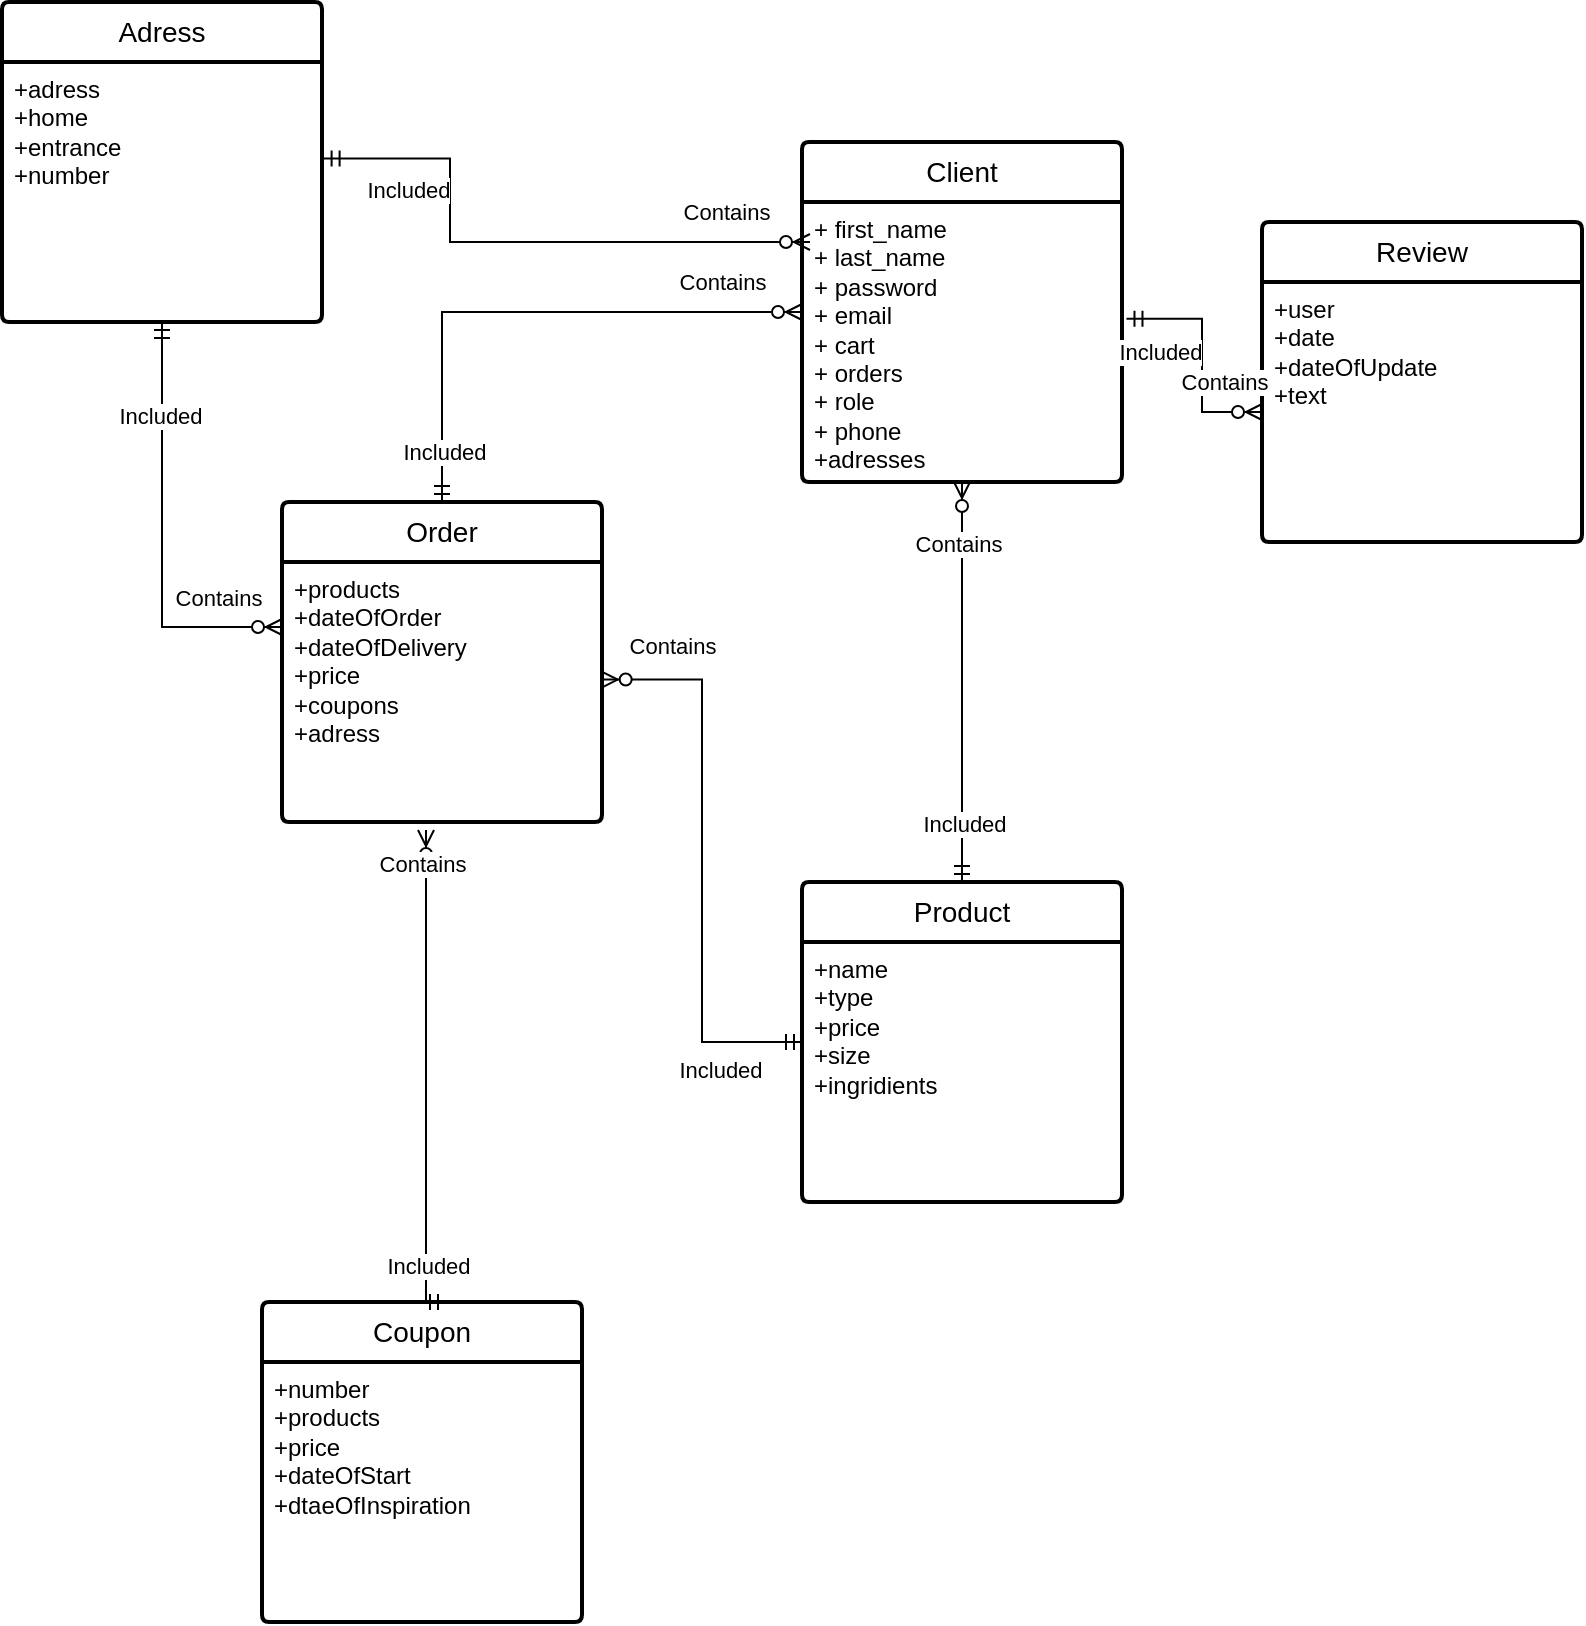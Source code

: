 <mxfile version="21.8.2" type="device">
  <diagram name="Страница — 1" id="j8NeaPQq4FaoW0YNu0MQ">
    <mxGraphModel dx="1345" dy="733" grid="1" gridSize="10" guides="1" tooltips="1" connect="1" arrows="1" fold="1" page="1" pageScale="1" pageWidth="827" pageHeight="1169" math="0" shadow="0">
      <root>
        <mxCell id="0" />
        <mxCell id="1" parent="0" />
        <mxCell id="s82BNTiHbq3g5wNBVeE_-1" value="Client" style="swimlane;childLayout=stackLayout;horizontal=1;startSize=30;horizontalStack=0;rounded=1;fontSize=14;fontStyle=0;strokeWidth=2;resizeParent=0;resizeLast=1;shadow=0;dashed=0;align=center;arcSize=4;whiteSpace=wrap;html=1;" parent="1" vertex="1">
          <mxGeometry x="500" y="80" width="160" height="170" as="geometry" />
        </mxCell>
        <mxCell id="s82BNTiHbq3g5wNBVeE_-2" value="+ first_name&lt;br&gt;+ last_name&lt;br&gt;+ password&lt;br&gt;+ email&lt;br&gt;+ cart&lt;br&gt;+ orders&lt;br&gt;+ role&lt;br&gt;+ phone&lt;br&gt;+adresses" style="align=left;strokeColor=none;fillColor=none;spacingLeft=4;fontSize=12;verticalAlign=top;resizable=0;rotatable=0;part=1;html=1;" parent="s82BNTiHbq3g5wNBVeE_-1" vertex="1">
          <mxGeometry y="30" width="160" height="140" as="geometry" />
        </mxCell>
        <mxCell id="GTcmixg37_vYdclQBQrY-1" value="" style="fontSize=12;html=1;endArrow=ERzeroToMany;startArrow=ERmandOne;rounded=0;edgeStyle=elbowEdgeStyle;entryX=0;entryY=0.5;entryDx=0;entryDy=0;exitX=0.5;exitY=0;exitDx=0;exitDy=0;" edge="1" parent="1" source="GTcmixg37_vYdclQBQrY-4" target="s82BNTiHbq3g5wNBVeE_-1">
          <mxGeometry width="100" height="100" relative="1" as="geometry">
            <mxPoint x="320" y="310" as="sourcePoint" />
            <mxPoint x="360" y="475" as="targetPoint" />
            <Array as="points">
              <mxPoint x="320" y="395" />
            </Array>
          </mxGeometry>
        </mxCell>
        <mxCell id="GTcmixg37_vYdclQBQrY-2" value="Contains" style="edgeLabel;html=1;align=center;verticalAlign=middle;resizable=0;points=[];" vertex="1" connectable="0" parent="GTcmixg37_vYdclQBQrY-1">
          <mxGeometry x="0.726" y="-1" relative="1" as="geometry">
            <mxPoint x="-3" y="-16" as="offset" />
          </mxGeometry>
        </mxCell>
        <mxCell id="GTcmixg37_vYdclQBQrY-3" value="Included" style="edgeLabel;html=1;align=center;verticalAlign=middle;resizable=0;points=[];" vertex="1" connectable="0" parent="GTcmixg37_vYdclQBQrY-1">
          <mxGeometry x="-0.704" y="-1" relative="1" as="geometry">
            <mxPoint y="15" as="offset" />
          </mxGeometry>
        </mxCell>
        <mxCell id="GTcmixg37_vYdclQBQrY-4" value="Order" style="swimlane;childLayout=stackLayout;horizontal=1;startSize=30;horizontalStack=0;rounded=1;fontSize=14;fontStyle=0;strokeWidth=2;resizeParent=0;resizeLast=1;shadow=0;dashed=0;align=center;arcSize=4;whiteSpace=wrap;html=1;" vertex="1" parent="1">
          <mxGeometry x="240" y="260" width="160" height="160" as="geometry" />
        </mxCell>
        <mxCell id="GTcmixg37_vYdclQBQrY-5" value="+products&lt;br&gt;+dateOfOrder&lt;br&gt;+dateOfDelivery&lt;br&gt;+price&lt;br&gt;+coupons&lt;br&gt;+adress" style="align=left;strokeColor=none;fillColor=none;spacingLeft=4;fontSize=12;verticalAlign=top;resizable=0;rotatable=0;part=1;html=1;" vertex="1" parent="GTcmixg37_vYdclQBQrY-4">
          <mxGeometry y="30" width="160" height="130" as="geometry" />
        </mxCell>
        <mxCell id="GTcmixg37_vYdclQBQrY-8" value="Product" style="swimlane;childLayout=stackLayout;horizontal=1;startSize=30;horizontalStack=0;rounded=1;fontSize=14;fontStyle=0;strokeWidth=2;resizeParent=0;resizeLast=1;shadow=0;dashed=0;align=center;arcSize=4;whiteSpace=wrap;html=1;" vertex="1" parent="1">
          <mxGeometry x="500" y="450" width="160" height="160" as="geometry" />
        </mxCell>
        <mxCell id="GTcmixg37_vYdclQBQrY-9" value="+name&lt;br&gt;+type&lt;br&gt;+price&lt;br&gt;+size&lt;br&gt;+ingridients" style="align=left;strokeColor=none;fillColor=none;spacingLeft=4;fontSize=12;verticalAlign=top;resizable=0;rotatable=0;part=1;html=1;" vertex="1" parent="GTcmixg37_vYdclQBQrY-8">
          <mxGeometry y="30" width="160" height="130" as="geometry" />
        </mxCell>
        <mxCell id="GTcmixg37_vYdclQBQrY-10" value="" style="fontSize=12;html=1;endArrow=ERzeroToMany;startArrow=ERmandOne;rounded=0;edgeStyle=elbowEdgeStyle;entryX=0.5;entryY=1;entryDx=0;entryDy=0;exitX=0.5;exitY=0;exitDx=0;exitDy=0;" edge="1" parent="1" source="GTcmixg37_vYdclQBQrY-8" target="s82BNTiHbq3g5wNBVeE_-2">
          <mxGeometry width="100" height="100" relative="1" as="geometry">
            <mxPoint x="514" y="450" as="sourcePoint" />
            <mxPoint x="694" y="410" as="targetPoint" />
            <Array as="points">
              <mxPoint x="580" y="380" />
            </Array>
          </mxGeometry>
        </mxCell>
        <mxCell id="GTcmixg37_vYdclQBQrY-11" value="Contains" style="edgeLabel;html=1;align=center;verticalAlign=middle;resizable=0;points=[];" vertex="1" connectable="0" parent="GTcmixg37_vYdclQBQrY-10">
          <mxGeometry x="0.726" y="-1" relative="1" as="geometry">
            <mxPoint x="-3" y="3" as="offset" />
          </mxGeometry>
        </mxCell>
        <mxCell id="GTcmixg37_vYdclQBQrY-12" value="Included" style="edgeLabel;html=1;align=center;verticalAlign=middle;resizable=0;points=[];" vertex="1" connectable="0" parent="GTcmixg37_vYdclQBQrY-10">
          <mxGeometry x="-0.704" y="-1" relative="1" as="geometry">
            <mxPoint as="offset" />
          </mxGeometry>
        </mxCell>
        <mxCell id="GTcmixg37_vYdclQBQrY-14" value="" style="fontSize=12;html=1;endArrow=ERzeroToMany;startArrow=ERmandOne;rounded=0;edgeStyle=elbowEdgeStyle;entryX=0.999;entryY=0.452;entryDx=0;entryDy=0;exitX=0;exitY=0.5;exitDx=0;exitDy=0;entryPerimeter=0;" edge="1" parent="1" source="GTcmixg37_vYdclQBQrY-8" target="GTcmixg37_vYdclQBQrY-5">
          <mxGeometry width="100" height="100" relative="1" as="geometry">
            <mxPoint x="290" y="545" as="sourcePoint" />
            <mxPoint x="410" y="350" as="targetPoint" />
            <Array as="points">
              <mxPoint x="450" y="350" />
            </Array>
          </mxGeometry>
        </mxCell>
        <mxCell id="GTcmixg37_vYdclQBQrY-15" value="Contains" style="edgeLabel;html=1;align=center;verticalAlign=middle;resizable=0;points=[];" vertex="1" connectable="0" parent="GTcmixg37_vYdclQBQrY-14">
          <mxGeometry x="0.726" y="-1" relative="1" as="geometry">
            <mxPoint x="-3" y="-16" as="offset" />
          </mxGeometry>
        </mxCell>
        <mxCell id="GTcmixg37_vYdclQBQrY-16" value="Included" style="edgeLabel;html=1;align=center;verticalAlign=middle;resizable=0;points=[];" vertex="1" connectable="0" parent="GTcmixg37_vYdclQBQrY-14">
          <mxGeometry x="-0.704" y="-1" relative="1" as="geometry">
            <mxPoint y="15" as="offset" />
          </mxGeometry>
        </mxCell>
        <mxCell id="GTcmixg37_vYdclQBQrY-20" value="Coupon" style="swimlane;childLayout=stackLayout;horizontal=1;startSize=30;horizontalStack=0;rounded=1;fontSize=14;fontStyle=0;strokeWidth=2;resizeParent=0;resizeLast=1;shadow=0;dashed=0;align=center;arcSize=4;whiteSpace=wrap;html=1;" vertex="1" parent="1">
          <mxGeometry x="230" y="660" width="160" height="160" as="geometry" />
        </mxCell>
        <mxCell id="GTcmixg37_vYdclQBQrY-21" value="+number&lt;br&gt;+products&lt;br&gt;+price&lt;br&gt;+dateOfStart&lt;br&gt;+dtaeOfInspiration" style="align=left;strokeColor=none;fillColor=none;spacingLeft=4;fontSize=12;verticalAlign=top;resizable=0;rotatable=0;part=1;html=1;" vertex="1" parent="GTcmixg37_vYdclQBQrY-20">
          <mxGeometry y="30" width="160" height="130" as="geometry" />
        </mxCell>
        <mxCell id="GTcmixg37_vYdclQBQrY-22" value="" style="fontSize=12;html=1;endArrow=ERzeroToMany;startArrow=ERmandOne;rounded=0;edgeStyle=elbowEdgeStyle;entryX=0.449;entryY=1.031;entryDx=0;entryDy=0;exitX=0.5;exitY=0;exitDx=0;exitDy=0;entryPerimeter=0;" edge="1" parent="1" source="GTcmixg37_vYdclQBQrY-20" target="GTcmixg37_vYdclQBQrY-5">
          <mxGeometry width="100" height="100" relative="1" as="geometry">
            <mxPoint x="430" y="716" as="sourcePoint" />
            <mxPoint x="330" y="535" as="targetPoint" />
            <Array as="points">
              <mxPoint x="312" y="500" />
              <mxPoint x="380" y="536" />
            </Array>
          </mxGeometry>
        </mxCell>
        <mxCell id="GTcmixg37_vYdclQBQrY-23" value="Contains" style="edgeLabel;html=1;align=center;verticalAlign=middle;resizable=0;points=[];" vertex="1" connectable="0" parent="GTcmixg37_vYdclQBQrY-22">
          <mxGeometry x="0.726" y="-1" relative="1" as="geometry">
            <mxPoint x="-3" y="-16" as="offset" />
          </mxGeometry>
        </mxCell>
        <mxCell id="GTcmixg37_vYdclQBQrY-24" value="Included" style="edgeLabel;html=1;align=center;verticalAlign=middle;resizable=0;points=[];" vertex="1" connectable="0" parent="GTcmixg37_vYdclQBQrY-22">
          <mxGeometry x="-0.704" y="-1" relative="1" as="geometry">
            <mxPoint y="15" as="offset" />
          </mxGeometry>
        </mxCell>
        <mxCell id="GTcmixg37_vYdclQBQrY-25" value="Review" style="swimlane;childLayout=stackLayout;horizontal=1;startSize=30;horizontalStack=0;rounded=1;fontSize=14;fontStyle=0;strokeWidth=2;resizeParent=0;resizeLast=1;shadow=0;dashed=0;align=center;arcSize=4;whiteSpace=wrap;html=1;" vertex="1" parent="1">
          <mxGeometry x="730" y="120" width="160" height="160" as="geometry" />
        </mxCell>
        <mxCell id="GTcmixg37_vYdclQBQrY-26" value="+user&lt;br&gt;+date&lt;br&gt;+dateOfUpdate&lt;br&gt;+text" style="align=left;strokeColor=none;fillColor=none;spacingLeft=4;fontSize=12;verticalAlign=top;resizable=0;rotatable=0;part=1;html=1;" vertex="1" parent="GTcmixg37_vYdclQBQrY-25">
          <mxGeometry y="30" width="160" height="130" as="geometry" />
        </mxCell>
        <mxCell id="GTcmixg37_vYdclQBQrY-27" value="Adress" style="swimlane;childLayout=stackLayout;horizontal=1;startSize=30;horizontalStack=0;rounded=1;fontSize=14;fontStyle=0;strokeWidth=2;resizeParent=0;resizeLast=1;shadow=0;dashed=0;align=center;arcSize=4;whiteSpace=wrap;html=1;" vertex="1" parent="1">
          <mxGeometry x="100" y="10" width="160" height="160" as="geometry" />
        </mxCell>
        <mxCell id="GTcmixg37_vYdclQBQrY-28" value="+adress&lt;br&gt;+home&lt;br&gt;+entrance&lt;br&gt;+number&lt;br&gt;" style="align=left;strokeColor=none;fillColor=none;spacingLeft=4;fontSize=12;verticalAlign=top;resizable=0;rotatable=0;part=1;html=1;" vertex="1" parent="GTcmixg37_vYdclQBQrY-27">
          <mxGeometry y="30" width="160" height="130" as="geometry" />
        </mxCell>
        <mxCell id="GTcmixg37_vYdclQBQrY-29" value="" style="fontSize=12;html=1;endArrow=ERzeroToMany;startArrow=ERmandOne;rounded=0;edgeStyle=elbowEdgeStyle;entryX=0;entryY=0.5;entryDx=0;entryDy=0;exitX=1.005;exitY=0.371;exitDx=0;exitDy=0;exitPerimeter=0;" edge="1" parent="1" source="GTcmixg37_vYdclQBQrY-28">
          <mxGeometry width="100" height="100" relative="1" as="geometry">
            <mxPoint x="324" y="225" as="sourcePoint" />
            <mxPoint x="504" y="130" as="targetPoint" />
            <Array as="points">
              <mxPoint x="324" y="360" />
            </Array>
          </mxGeometry>
        </mxCell>
        <mxCell id="GTcmixg37_vYdclQBQrY-30" value="Contains" style="edgeLabel;html=1;align=center;verticalAlign=middle;resizable=0;points=[];" vertex="1" connectable="0" parent="GTcmixg37_vYdclQBQrY-29">
          <mxGeometry x="0.726" y="-1" relative="1" as="geometry">
            <mxPoint x="-3" y="-16" as="offset" />
          </mxGeometry>
        </mxCell>
        <mxCell id="GTcmixg37_vYdclQBQrY-31" value="Included" style="edgeLabel;html=1;align=center;verticalAlign=middle;resizable=0;points=[];" vertex="1" connectable="0" parent="GTcmixg37_vYdclQBQrY-29">
          <mxGeometry x="-0.704" y="-1" relative="1" as="geometry">
            <mxPoint y="15" as="offset" />
          </mxGeometry>
        </mxCell>
        <mxCell id="GTcmixg37_vYdclQBQrY-32" value="" style="fontSize=12;html=1;endArrow=ERzeroToMany;startArrow=ERmandOne;rounded=0;edgeStyle=elbowEdgeStyle;entryX=0;entryY=0.25;entryDx=0;entryDy=0;exitX=0.5;exitY=1;exitDx=0;exitDy=0;" edge="1" parent="1" source="GTcmixg37_vYdclQBQrY-28" target="GTcmixg37_vYdclQBQrY-5">
          <mxGeometry width="100" height="100" relative="1" as="geometry">
            <mxPoint x="50" y="435" as="sourcePoint" />
            <mxPoint x="230" y="340" as="targetPoint" />
            <Array as="points">
              <mxPoint x="180" y="240" />
            </Array>
          </mxGeometry>
        </mxCell>
        <mxCell id="GTcmixg37_vYdclQBQrY-33" value="Contains" style="edgeLabel;html=1;align=center;verticalAlign=middle;resizable=0;points=[];" vertex="1" connectable="0" parent="GTcmixg37_vYdclQBQrY-32">
          <mxGeometry x="0.726" y="-1" relative="1" as="geometry">
            <mxPoint x="-3" y="-16" as="offset" />
          </mxGeometry>
        </mxCell>
        <mxCell id="GTcmixg37_vYdclQBQrY-34" value="Included" style="edgeLabel;html=1;align=center;verticalAlign=middle;resizable=0;points=[];" vertex="1" connectable="0" parent="GTcmixg37_vYdclQBQrY-32">
          <mxGeometry x="-0.704" y="-1" relative="1" as="geometry">
            <mxPoint y="15" as="offset" />
          </mxGeometry>
        </mxCell>
        <mxCell id="GTcmixg37_vYdclQBQrY-35" value="" style="fontSize=12;html=1;endArrow=ERzeroToMany;startArrow=ERmandOne;rounded=0;edgeStyle=elbowEdgeStyle;entryX=0;entryY=0.5;entryDx=0;entryDy=0;exitX=1.014;exitY=0.417;exitDx=0;exitDy=0;exitPerimeter=0;" edge="1" parent="1" source="s82BNTiHbq3g5wNBVeE_-2" target="GTcmixg37_vYdclQBQrY-26">
          <mxGeometry width="100" height="100" relative="1" as="geometry">
            <mxPoint x="660" y="435" as="sourcePoint" />
            <mxPoint x="840" y="340" as="targetPoint" />
            <Array as="points">
              <mxPoint x="700" y="190" />
            </Array>
          </mxGeometry>
        </mxCell>
        <mxCell id="GTcmixg37_vYdclQBQrY-36" value="Contains" style="edgeLabel;html=1;align=center;verticalAlign=middle;resizable=0;points=[];" vertex="1" connectable="0" parent="GTcmixg37_vYdclQBQrY-35">
          <mxGeometry x="0.726" y="-1" relative="1" as="geometry">
            <mxPoint x="-3" y="-16" as="offset" />
          </mxGeometry>
        </mxCell>
        <mxCell id="GTcmixg37_vYdclQBQrY-37" value="Included" style="edgeLabel;html=1;align=center;verticalAlign=middle;resizable=0;points=[];" vertex="1" connectable="0" parent="GTcmixg37_vYdclQBQrY-35">
          <mxGeometry x="-0.704" y="-1" relative="1" as="geometry">
            <mxPoint y="15" as="offset" />
          </mxGeometry>
        </mxCell>
      </root>
    </mxGraphModel>
  </diagram>
</mxfile>
